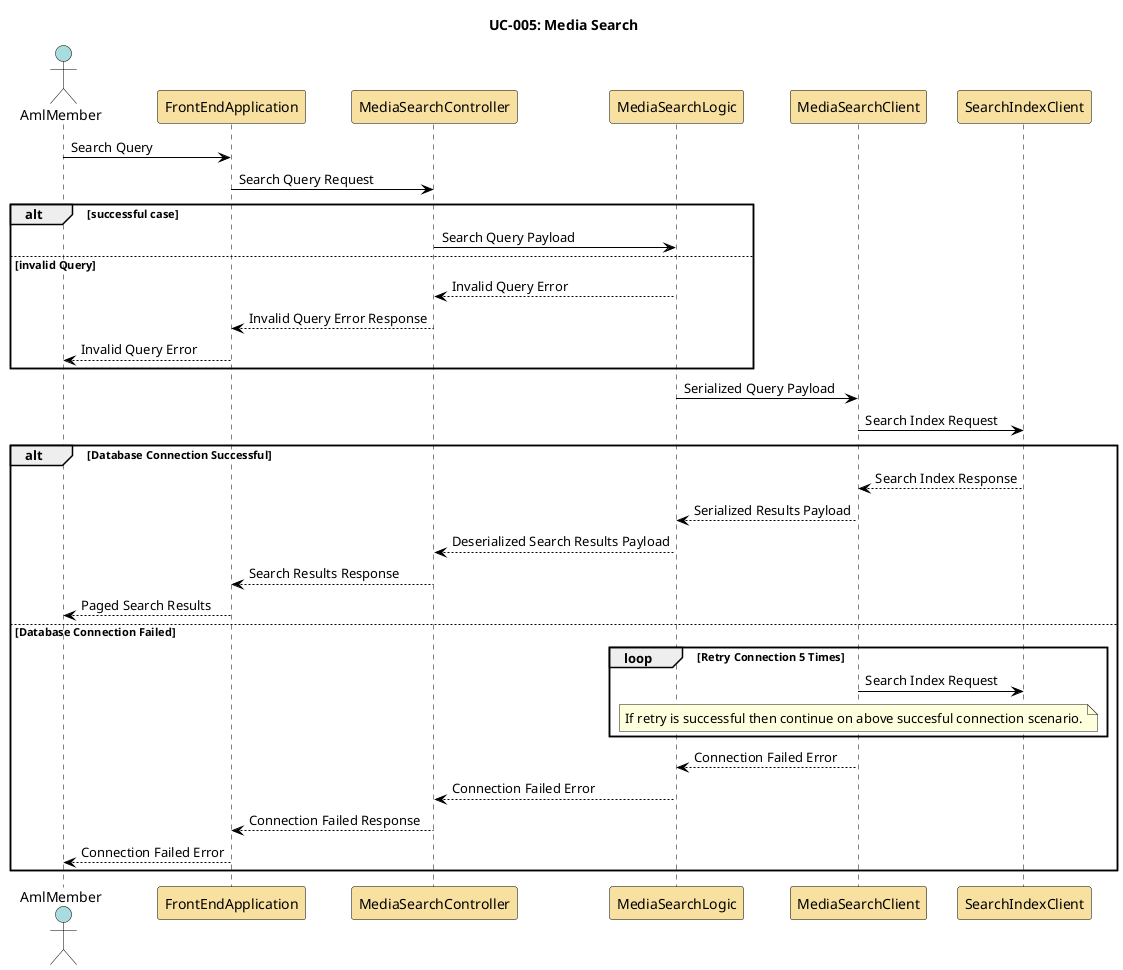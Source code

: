 @startuml media-search

skinparam sequence {
    ActorBorderColor Black
    ActorBackgroundColor #A9DCDF
    ParticipantBorderColor Black
    ParticipantBackgroundColor #F8E1A0
    LifeLineBorderColor Black
    LifeLineBackgroundColor White
    NoteBorderColor Black
    NoteBackgroundColor #FEFECE
    ArrowColor Black
    ArrowThickness 1
    ActivationBorderColor Black
    ActivationBackgroundColor #B3E2CD
}

title UC-005: Media Search  

actor AmlMember as aml_member
participant FrontEndApplication as front_end
participant MediaSearchController as media_search_controller
participant MediaSearchLogic as media_search_logic
participant MediaSearchClient as media_search_client
participant SearchIndexClient as media_search_index

aml_member -> front_end: Search Query
front_end -> media_search_controller: Search Query Request
alt successful case
    media_search_controller -> media_search_logic: Search Query Payload
else invalid Query
    media_search_logic --> media_search_controller: Invalid Query Error
    media_search_controller --> front_end: Invalid Query Error Response
    front_end --> aml_member: Invalid Query Error
end
media_search_logic -> media_search_client: Serialized Query Payload
media_search_client -> media_search_index: Search Index Request
alt Database Connection Successful
    media_search_index --> media_search_client: Search Index Response
    media_search_client --> media_search_logic: Serialized Results Payload
    media_search_logic --> media_search_controller: Deserialized Search Results Payload
    media_search_controller --> front_end: Search Results Response
    front_end --> aml_member: Paged Search Results
else Database Connection Failed
    loop Retry Connection 5 Times
    media_search_client -> media_search_index: Search Index Request
    note over media_search_client
    If retry is successful then continue on above succesful connection scenario.
    end note
    end
    media_search_client --> media_search_logic: Connection Failed Error
    media_search_logic --> media_search_controller: Connection Failed Error
    media_search_controller --> front_end: Connection Failed Response
    front_end --> aml_member: Connection Failed Error
end

@enduml